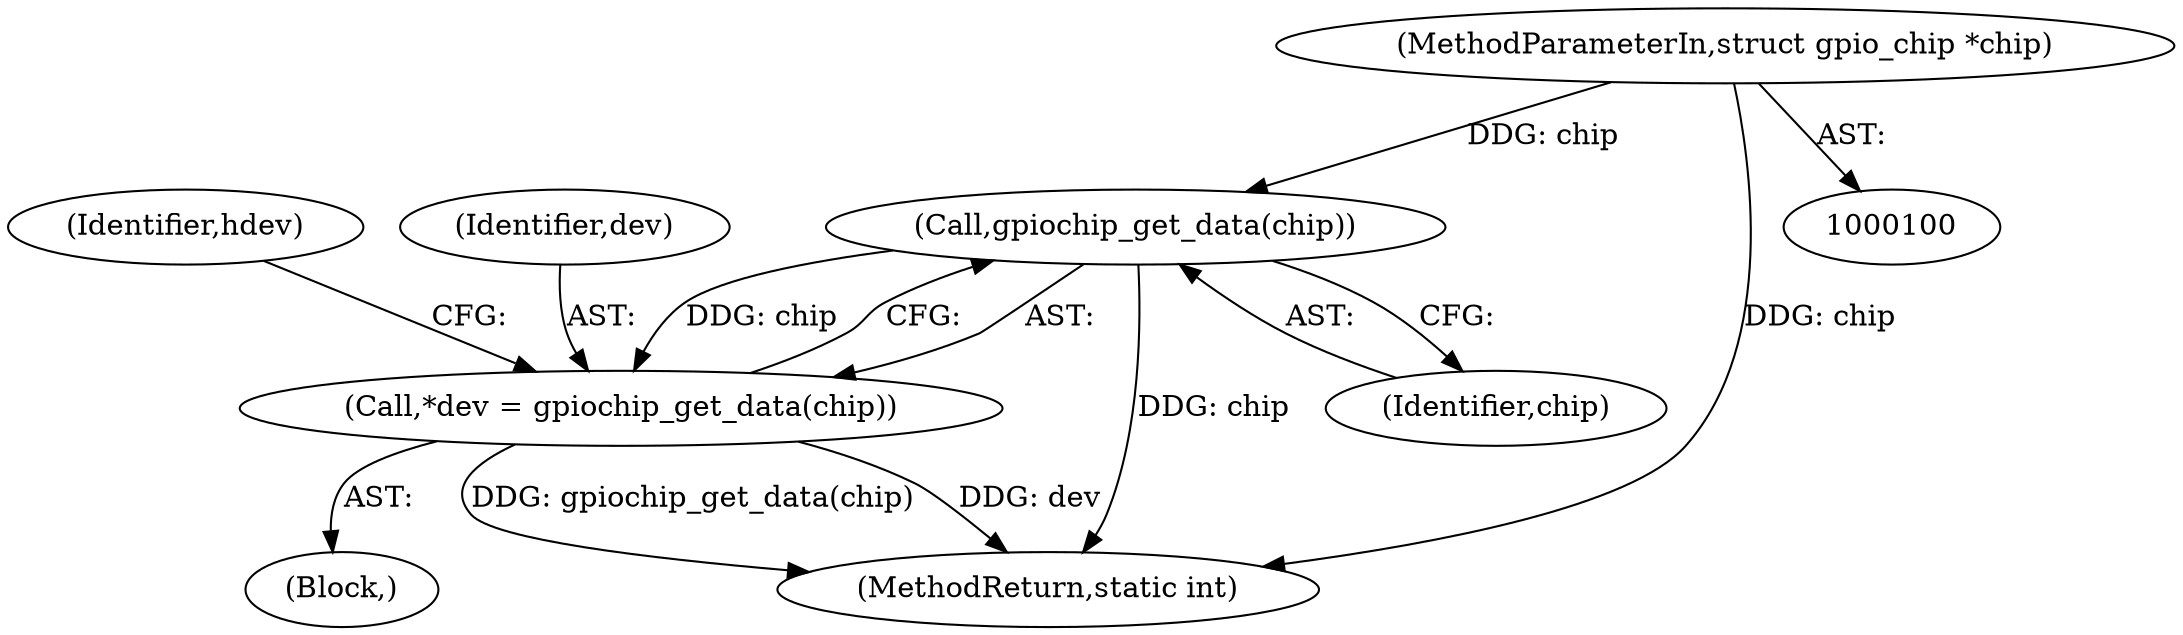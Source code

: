 digraph "0_linux_8e9faa15469ed7c7467423db4c62aeed3ff4cae3@pointer" {
"1000101" [label="(MethodParameterIn,struct gpio_chip *chip)"];
"1000107" [label="(Call,gpiochip_get_data(chip))"];
"1000105" [label="(Call,*dev = gpiochip_get_data(chip))"];
"1000105" [label="(Call,*dev = gpiochip_get_data(chip))"];
"1000101" [label="(MethodParameterIn,struct gpio_chip *chip)"];
"1000103" [label="(Block,)"];
"1000111" [label="(Identifier,hdev)"];
"1000195" [label="(MethodReturn,static int)"];
"1000107" [label="(Call,gpiochip_get_data(chip))"];
"1000106" [label="(Identifier,dev)"];
"1000108" [label="(Identifier,chip)"];
"1000101" -> "1000100"  [label="AST: "];
"1000101" -> "1000195"  [label="DDG: chip"];
"1000101" -> "1000107"  [label="DDG: chip"];
"1000107" -> "1000105"  [label="AST: "];
"1000107" -> "1000108"  [label="CFG: "];
"1000108" -> "1000107"  [label="AST: "];
"1000105" -> "1000107"  [label="CFG: "];
"1000107" -> "1000195"  [label="DDG: chip"];
"1000107" -> "1000105"  [label="DDG: chip"];
"1000105" -> "1000103"  [label="AST: "];
"1000106" -> "1000105"  [label="AST: "];
"1000111" -> "1000105"  [label="CFG: "];
"1000105" -> "1000195"  [label="DDG: gpiochip_get_data(chip)"];
"1000105" -> "1000195"  [label="DDG: dev"];
}
